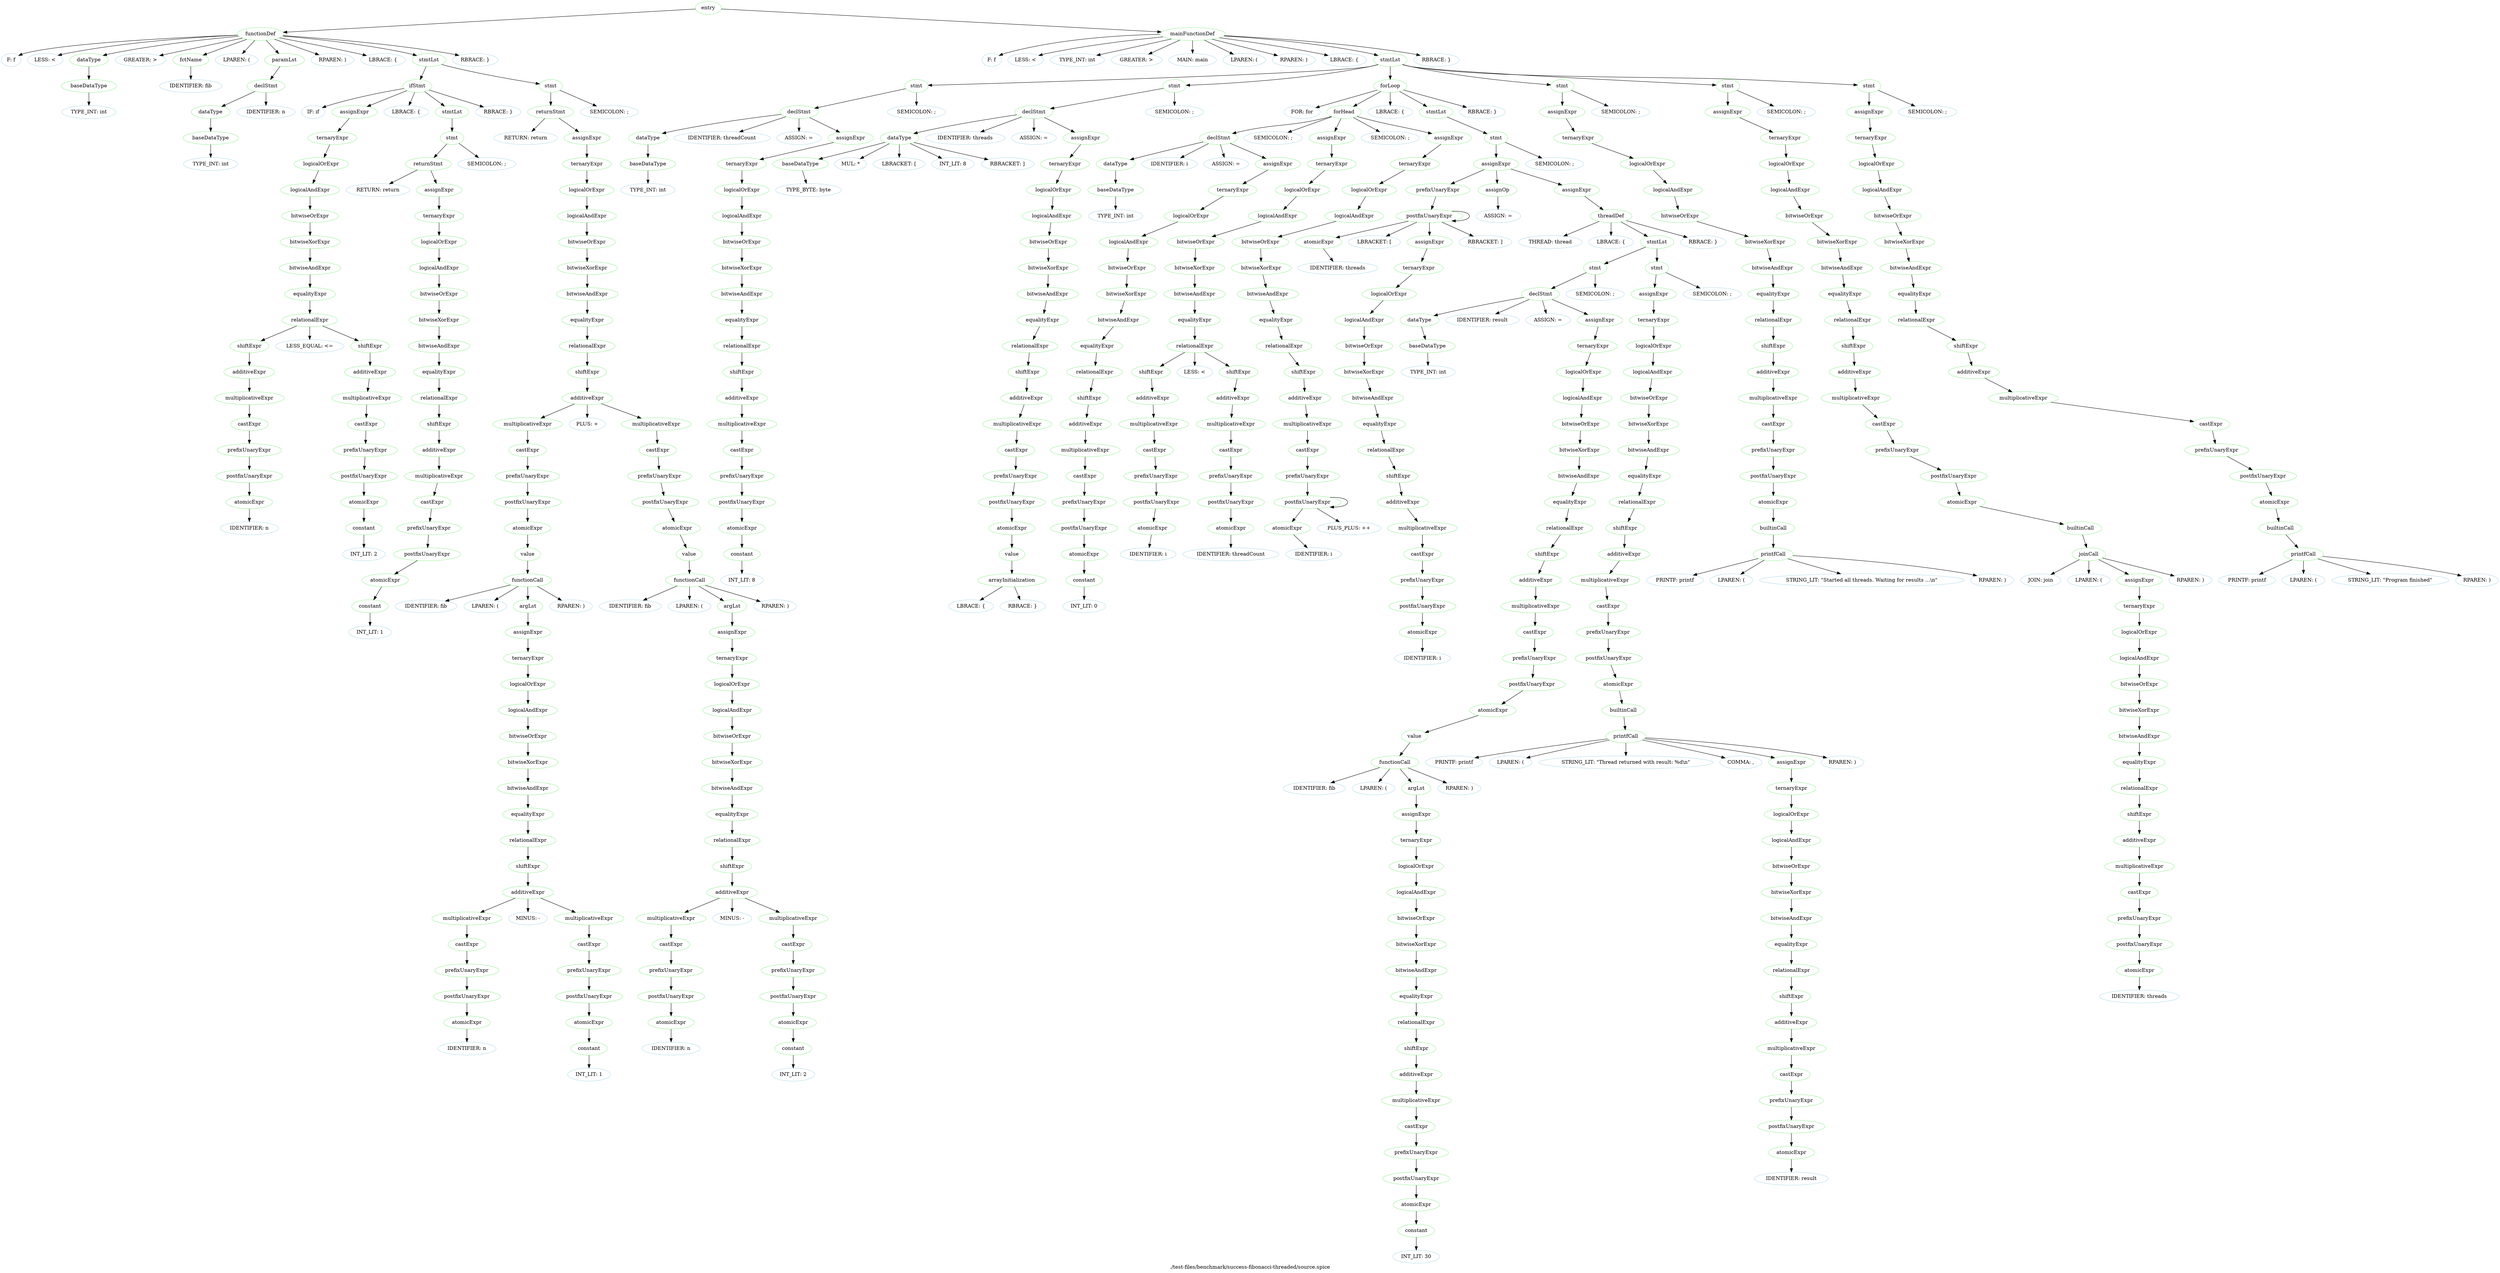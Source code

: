 digraph {
 rankdir="TB";
 label="./test-files/benchmark/success-fibonacci-threaded/source.spice";
 L1C0_entry [color="lightgreen",label="entry"];
 L1C0_functionDef [color="lightgreen",label="functionDef"];
 L1C0_entry -> L1C0_functionDef;
 L1C0 [color="lightblue",label="F: f"];
 L1C0_functionDef -> L1C0
 L1C1 [color="lightblue",label="LESS: <"];
 L1C0_functionDef -> L1C1
 L1C2_dataType [color="lightgreen",label="dataType"];
 L1C0_functionDef -> L1C2_dataType;
 L1C2_baseDataType [color="lightgreen",label="baseDataType"];
 L1C2_dataType -> L1C2_baseDataType;
 L1C2 [color="lightblue",label="TYPE_INT: int"];
 L1C2_baseDataType -> L1C2
 L1C5 [color="lightblue",label="GREATER: >"];
 L1C0_functionDef -> L1C5
 L1C7_fctName [color="lightgreen",label="fctName"];
 L1C0_functionDef -> L1C7_fctName;
 L1C7 [color="lightblue",label="IDENTIFIER: fib"];
 L1C7_fctName -> L1C7
 L1C10 [color="lightblue",label="LPAREN: ("];
 L1C0_functionDef -> L1C10
 L1C11_paramLst [color="lightgreen",label="paramLst"];
 L1C0_functionDef -> L1C11_paramLst;
 L1C11_declStmt [color="lightgreen",label="declStmt"];
 L1C11_paramLst -> L1C11_declStmt;
 L1C11_dataType [color="lightgreen",label="dataType"];
 L1C11_declStmt -> L1C11_dataType;
 L1C11_baseDataType [color="lightgreen",label="baseDataType"];
 L1C11_dataType -> L1C11_baseDataType;
 L1C11 [color="lightblue",label="TYPE_INT: int"];
 L1C11_baseDataType -> L1C11
 L1C15 [color="lightblue",label="IDENTIFIER: n"];
 L1C11_declStmt -> L1C15
 L1C16 [color="lightblue",label="RPAREN: )"];
 L1C0_functionDef -> L1C16
 L1C18 [color="lightblue",label="LBRACE: {"];
 L1C0_functionDef -> L1C18
 L2C4_stmtLst [color="lightgreen",label="stmtLst"];
 L1C0_functionDef -> L2C4_stmtLst;
 L2C4_ifStmt [color="lightgreen",label="ifStmt"];
 L2C4_stmtLst -> L2C4_ifStmt;
 L2C4 [color="lightblue",label="IF: if"];
 L2C4_ifStmt -> L2C4
 L2C7_assignExpr [color="lightgreen",label="assignExpr"];
 L2C4_ifStmt -> L2C7_assignExpr;
 L2C7_ternaryExpr [color="lightgreen",label="ternaryExpr"];
 L2C7_assignExpr -> L2C7_ternaryExpr;
 L2C7_logicalOrExpr [color="lightgreen",label="logicalOrExpr"];
 L2C7_ternaryExpr -> L2C7_logicalOrExpr;
 L2C7_logicalAndExpr [color="lightgreen",label="logicalAndExpr"];
 L2C7_logicalOrExpr -> L2C7_logicalAndExpr;
 L2C7_bitwiseOrExpr [color="lightgreen",label="bitwiseOrExpr"];
 L2C7_logicalAndExpr -> L2C7_bitwiseOrExpr;
 L2C7_bitwiseXorExpr [color="lightgreen",label="bitwiseXorExpr"];
 L2C7_bitwiseOrExpr -> L2C7_bitwiseXorExpr;
 L2C7_bitwiseAndExpr [color="lightgreen",label="bitwiseAndExpr"];
 L2C7_bitwiseXorExpr -> L2C7_bitwiseAndExpr;
 L2C7_equalityExpr [color="lightgreen",label="equalityExpr"];
 L2C7_bitwiseAndExpr -> L2C7_equalityExpr;
 L2C7_relationalExpr [color="lightgreen",label="relationalExpr"];
 L2C7_equalityExpr -> L2C7_relationalExpr;
 L2C7_shiftExpr [color="lightgreen",label="shiftExpr"];
 L2C7_relationalExpr -> L2C7_shiftExpr;
 L2C7_additiveExpr [color="lightgreen",label="additiveExpr"];
 L2C7_shiftExpr -> L2C7_additiveExpr;
 L2C7_multiplicativeExpr [color="lightgreen",label="multiplicativeExpr"];
 L2C7_additiveExpr -> L2C7_multiplicativeExpr;
 L2C7_castExpr [color="lightgreen",label="castExpr"];
 L2C7_multiplicativeExpr -> L2C7_castExpr;
 L2C7_prefixUnaryExpr [color="lightgreen",label="prefixUnaryExpr"];
 L2C7_castExpr -> L2C7_prefixUnaryExpr;
 L2C7_postfixUnaryExpr [color="lightgreen",label="postfixUnaryExpr"];
 L2C7_prefixUnaryExpr -> L2C7_postfixUnaryExpr;
 L2C7_atomicExpr [color="lightgreen",label="atomicExpr"];
 L2C7_postfixUnaryExpr -> L2C7_atomicExpr;
 L2C7 [color="lightblue",label="IDENTIFIER: n"];
 L2C7_atomicExpr -> L2C7
 L2C9 [color="lightblue",label="LESS_EQUAL: <="];
 L2C7_relationalExpr -> L2C9
 L2C12_shiftExpr [color="lightgreen",label="shiftExpr"];
 L2C7_relationalExpr -> L2C12_shiftExpr;
 L2C12_additiveExpr [color="lightgreen",label="additiveExpr"];
 L2C12_shiftExpr -> L2C12_additiveExpr;
 L2C12_multiplicativeExpr [color="lightgreen",label="multiplicativeExpr"];
 L2C12_additiveExpr -> L2C12_multiplicativeExpr;
 L2C12_castExpr [color="lightgreen",label="castExpr"];
 L2C12_multiplicativeExpr -> L2C12_castExpr;
 L2C12_prefixUnaryExpr [color="lightgreen",label="prefixUnaryExpr"];
 L2C12_castExpr -> L2C12_prefixUnaryExpr;
 L2C12_postfixUnaryExpr [color="lightgreen",label="postfixUnaryExpr"];
 L2C12_prefixUnaryExpr -> L2C12_postfixUnaryExpr;
 L2C12_atomicExpr [color="lightgreen",label="atomicExpr"];
 L2C12_postfixUnaryExpr -> L2C12_atomicExpr;
 L2C12_constant [color="lightgreen",label="constant"];
 L2C12_atomicExpr -> L2C12_constant;
 L2C12 [color="lightblue",label="INT_LIT: 2"];
 L2C12_constant -> L2C12
 L2C14 [color="lightblue",label="LBRACE: {"];
 L2C4_ifStmt -> L2C14
 L2C16_stmtLst [color="lightgreen",label="stmtLst"];
 L2C4_ifStmt -> L2C16_stmtLst;
 L2C16_stmt [color="lightgreen",label="stmt"];
 L2C16_stmtLst -> L2C16_stmt;
 L2C16_returnStmt [color="lightgreen",label="returnStmt"];
 L2C16_stmt -> L2C16_returnStmt;
 L2C16 [color="lightblue",label="RETURN: return"];
 L2C16_returnStmt -> L2C16
 L2C23_assignExpr [color="lightgreen",label="assignExpr"];
 L2C16_returnStmt -> L2C23_assignExpr;
 L2C23_ternaryExpr [color="lightgreen",label="ternaryExpr"];
 L2C23_assignExpr -> L2C23_ternaryExpr;
 L2C23_logicalOrExpr [color="lightgreen",label="logicalOrExpr"];
 L2C23_ternaryExpr -> L2C23_logicalOrExpr;
 L2C23_logicalAndExpr [color="lightgreen",label="logicalAndExpr"];
 L2C23_logicalOrExpr -> L2C23_logicalAndExpr;
 L2C23_bitwiseOrExpr [color="lightgreen",label="bitwiseOrExpr"];
 L2C23_logicalAndExpr -> L2C23_bitwiseOrExpr;
 L2C23_bitwiseXorExpr [color="lightgreen",label="bitwiseXorExpr"];
 L2C23_bitwiseOrExpr -> L2C23_bitwiseXorExpr;
 L2C23_bitwiseAndExpr [color="lightgreen",label="bitwiseAndExpr"];
 L2C23_bitwiseXorExpr -> L2C23_bitwiseAndExpr;
 L2C23_equalityExpr [color="lightgreen",label="equalityExpr"];
 L2C23_bitwiseAndExpr -> L2C23_equalityExpr;
 L2C23_relationalExpr [color="lightgreen",label="relationalExpr"];
 L2C23_equalityExpr -> L2C23_relationalExpr;
 L2C23_shiftExpr [color="lightgreen",label="shiftExpr"];
 L2C23_relationalExpr -> L2C23_shiftExpr;
 L2C23_additiveExpr [color="lightgreen",label="additiveExpr"];
 L2C23_shiftExpr -> L2C23_additiveExpr;
 L2C23_multiplicativeExpr [color="lightgreen",label="multiplicativeExpr"];
 L2C23_additiveExpr -> L2C23_multiplicativeExpr;
 L2C23_castExpr [color="lightgreen",label="castExpr"];
 L2C23_multiplicativeExpr -> L2C23_castExpr;
 L2C23_prefixUnaryExpr [color="lightgreen",label="prefixUnaryExpr"];
 L2C23_castExpr -> L2C23_prefixUnaryExpr;
 L2C23_postfixUnaryExpr [color="lightgreen",label="postfixUnaryExpr"];
 L2C23_prefixUnaryExpr -> L2C23_postfixUnaryExpr;
 L2C23_atomicExpr [color="lightgreen",label="atomicExpr"];
 L2C23_postfixUnaryExpr -> L2C23_atomicExpr;
 L2C23_constant [color="lightgreen",label="constant"];
 L2C23_atomicExpr -> L2C23_constant;
 L2C23 [color="lightblue",label="INT_LIT: 1"];
 L2C23_constant -> L2C23
 L2C24 [color="lightblue",label="SEMICOLON: ;"];
 L2C16_stmt -> L2C24
 L2C26 [color="lightblue",label="RBRACE: }"];
 L2C4_ifStmt -> L2C26
 L3C4_stmt [color="lightgreen",label="stmt"];
 L2C4_stmtLst -> L3C4_stmt;
 L3C4_returnStmt [color="lightgreen",label="returnStmt"];
 L3C4_stmt -> L3C4_returnStmt;
 L3C4 [color="lightblue",label="RETURN: return"];
 L3C4_returnStmt -> L3C4
 L3C11_assignExpr [color="lightgreen",label="assignExpr"];
 L3C4_returnStmt -> L3C11_assignExpr;
 L3C11_ternaryExpr [color="lightgreen",label="ternaryExpr"];
 L3C11_assignExpr -> L3C11_ternaryExpr;
 L3C11_logicalOrExpr [color="lightgreen",label="logicalOrExpr"];
 L3C11_ternaryExpr -> L3C11_logicalOrExpr;
 L3C11_logicalAndExpr [color="lightgreen",label="logicalAndExpr"];
 L3C11_logicalOrExpr -> L3C11_logicalAndExpr;
 L3C11_bitwiseOrExpr [color="lightgreen",label="bitwiseOrExpr"];
 L3C11_logicalAndExpr -> L3C11_bitwiseOrExpr;
 L3C11_bitwiseXorExpr [color="lightgreen",label="bitwiseXorExpr"];
 L3C11_bitwiseOrExpr -> L3C11_bitwiseXorExpr;
 L3C11_bitwiseAndExpr [color="lightgreen",label="bitwiseAndExpr"];
 L3C11_bitwiseXorExpr -> L3C11_bitwiseAndExpr;
 L3C11_equalityExpr [color="lightgreen",label="equalityExpr"];
 L3C11_bitwiseAndExpr -> L3C11_equalityExpr;
 L3C11_relationalExpr [color="lightgreen",label="relationalExpr"];
 L3C11_equalityExpr -> L3C11_relationalExpr;
 L3C11_shiftExpr [color="lightgreen",label="shiftExpr"];
 L3C11_relationalExpr -> L3C11_shiftExpr;
 L3C11_additiveExpr [color="lightgreen",label="additiveExpr"];
 L3C11_shiftExpr -> L3C11_additiveExpr;
 L3C11_multiplicativeExpr [color="lightgreen",label="multiplicativeExpr"];
 L3C11_additiveExpr -> L3C11_multiplicativeExpr;
 L3C11_castExpr [color="lightgreen",label="castExpr"];
 L3C11_multiplicativeExpr -> L3C11_castExpr;
 L3C11_prefixUnaryExpr [color="lightgreen",label="prefixUnaryExpr"];
 L3C11_castExpr -> L3C11_prefixUnaryExpr;
 L3C11_postfixUnaryExpr [color="lightgreen",label="postfixUnaryExpr"];
 L3C11_prefixUnaryExpr -> L3C11_postfixUnaryExpr;
 L3C11_atomicExpr [color="lightgreen",label="atomicExpr"];
 L3C11_postfixUnaryExpr -> L3C11_atomicExpr;
 L3C11_value [color="lightgreen",label="value"];
 L3C11_atomicExpr -> L3C11_value;
 L3C11_functionCall [color="lightgreen",label="functionCall"];
 L3C11_value -> L3C11_functionCall;
 L3C11 [color="lightblue",label="IDENTIFIER: fib"];
 L3C11_functionCall -> L3C11
 L3C14 [color="lightblue",label="LPAREN: ("];
 L3C11_functionCall -> L3C14
 L3C15_argLst [color="lightgreen",label="argLst"];
 L3C11_functionCall -> L3C15_argLst;
 L3C15_assignExpr [color="lightgreen",label="assignExpr"];
 L3C15_argLst -> L3C15_assignExpr;
 L3C15_ternaryExpr [color="lightgreen",label="ternaryExpr"];
 L3C15_assignExpr -> L3C15_ternaryExpr;
 L3C15_logicalOrExpr [color="lightgreen",label="logicalOrExpr"];
 L3C15_ternaryExpr -> L3C15_logicalOrExpr;
 L3C15_logicalAndExpr [color="lightgreen",label="logicalAndExpr"];
 L3C15_logicalOrExpr -> L3C15_logicalAndExpr;
 L3C15_bitwiseOrExpr [color="lightgreen",label="bitwiseOrExpr"];
 L3C15_logicalAndExpr -> L3C15_bitwiseOrExpr;
 L3C15_bitwiseXorExpr [color="lightgreen",label="bitwiseXorExpr"];
 L3C15_bitwiseOrExpr -> L3C15_bitwiseXorExpr;
 L3C15_bitwiseAndExpr [color="lightgreen",label="bitwiseAndExpr"];
 L3C15_bitwiseXorExpr -> L3C15_bitwiseAndExpr;
 L3C15_equalityExpr [color="lightgreen",label="equalityExpr"];
 L3C15_bitwiseAndExpr -> L3C15_equalityExpr;
 L3C15_relationalExpr [color="lightgreen",label="relationalExpr"];
 L3C15_equalityExpr -> L3C15_relationalExpr;
 L3C15_shiftExpr [color="lightgreen",label="shiftExpr"];
 L3C15_relationalExpr -> L3C15_shiftExpr;
 L3C15_additiveExpr [color="lightgreen",label="additiveExpr"];
 L3C15_shiftExpr -> L3C15_additiveExpr;
 L3C15_multiplicativeExpr [color="lightgreen",label="multiplicativeExpr"];
 L3C15_additiveExpr -> L3C15_multiplicativeExpr;
 L3C15_castExpr [color="lightgreen",label="castExpr"];
 L3C15_multiplicativeExpr -> L3C15_castExpr;
 L3C15_prefixUnaryExpr [color="lightgreen",label="prefixUnaryExpr"];
 L3C15_castExpr -> L3C15_prefixUnaryExpr;
 L3C15_postfixUnaryExpr [color="lightgreen",label="postfixUnaryExpr"];
 L3C15_prefixUnaryExpr -> L3C15_postfixUnaryExpr;
 L3C15_atomicExpr [color="lightgreen",label="atomicExpr"];
 L3C15_postfixUnaryExpr -> L3C15_atomicExpr;
 L3C15 [color="lightblue",label="IDENTIFIER: n"];
 L3C15_atomicExpr -> L3C15
 L3C17 [color="lightblue",label="MINUS: -"];
 L3C15_additiveExpr -> L3C17
 L3C19_multiplicativeExpr [color="lightgreen",label="multiplicativeExpr"];
 L3C15_additiveExpr -> L3C19_multiplicativeExpr;
 L3C19_castExpr [color="lightgreen",label="castExpr"];
 L3C19_multiplicativeExpr -> L3C19_castExpr;
 L3C19_prefixUnaryExpr [color="lightgreen",label="prefixUnaryExpr"];
 L3C19_castExpr -> L3C19_prefixUnaryExpr;
 L3C19_postfixUnaryExpr [color="lightgreen",label="postfixUnaryExpr"];
 L3C19_prefixUnaryExpr -> L3C19_postfixUnaryExpr;
 L3C19_atomicExpr [color="lightgreen",label="atomicExpr"];
 L3C19_postfixUnaryExpr -> L3C19_atomicExpr;
 L3C19_constant [color="lightgreen",label="constant"];
 L3C19_atomicExpr -> L3C19_constant;
 L3C19 [color="lightblue",label="INT_LIT: 1"];
 L3C19_constant -> L3C19
 L3C20 [color="lightblue",label="RPAREN: )"];
 L3C11_functionCall -> L3C20
 L3C22 [color="lightblue",label="PLUS: +"];
 L3C11_additiveExpr -> L3C22
 L3C24_multiplicativeExpr [color="lightgreen",label="multiplicativeExpr"];
 L3C11_additiveExpr -> L3C24_multiplicativeExpr;
 L3C24_castExpr [color="lightgreen",label="castExpr"];
 L3C24_multiplicativeExpr -> L3C24_castExpr;
 L3C24_prefixUnaryExpr [color="lightgreen",label="prefixUnaryExpr"];
 L3C24_castExpr -> L3C24_prefixUnaryExpr;
 L3C24_postfixUnaryExpr [color="lightgreen",label="postfixUnaryExpr"];
 L3C24_prefixUnaryExpr -> L3C24_postfixUnaryExpr;
 L3C24_atomicExpr [color="lightgreen",label="atomicExpr"];
 L3C24_postfixUnaryExpr -> L3C24_atomicExpr;
 L3C24_value [color="lightgreen",label="value"];
 L3C24_atomicExpr -> L3C24_value;
 L3C24_functionCall [color="lightgreen",label="functionCall"];
 L3C24_value -> L3C24_functionCall;
 L3C24 [color="lightblue",label="IDENTIFIER: fib"];
 L3C24_functionCall -> L3C24
 L3C27 [color="lightblue",label="LPAREN: ("];
 L3C24_functionCall -> L3C27
 L3C28_argLst [color="lightgreen",label="argLst"];
 L3C24_functionCall -> L3C28_argLst;
 L3C28_assignExpr [color="lightgreen",label="assignExpr"];
 L3C28_argLst -> L3C28_assignExpr;
 L3C28_ternaryExpr [color="lightgreen",label="ternaryExpr"];
 L3C28_assignExpr -> L3C28_ternaryExpr;
 L3C28_logicalOrExpr [color="lightgreen",label="logicalOrExpr"];
 L3C28_ternaryExpr -> L3C28_logicalOrExpr;
 L3C28_logicalAndExpr [color="lightgreen",label="logicalAndExpr"];
 L3C28_logicalOrExpr -> L3C28_logicalAndExpr;
 L3C28_bitwiseOrExpr [color="lightgreen",label="bitwiseOrExpr"];
 L3C28_logicalAndExpr -> L3C28_bitwiseOrExpr;
 L3C28_bitwiseXorExpr [color="lightgreen",label="bitwiseXorExpr"];
 L3C28_bitwiseOrExpr -> L3C28_bitwiseXorExpr;
 L3C28_bitwiseAndExpr [color="lightgreen",label="bitwiseAndExpr"];
 L3C28_bitwiseXorExpr -> L3C28_bitwiseAndExpr;
 L3C28_equalityExpr [color="lightgreen",label="equalityExpr"];
 L3C28_bitwiseAndExpr -> L3C28_equalityExpr;
 L3C28_relationalExpr [color="lightgreen",label="relationalExpr"];
 L3C28_equalityExpr -> L3C28_relationalExpr;
 L3C28_shiftExpr [color="lightgreen",label="shiftExpr"];
 L3C28_relationalExpr -> L3C28_shiftExpr;
 L3C28_additiveExpr [color="lightgreen",label="additiveExpr"];
 L3C28_shiftExpr -> L3C28_additiveExpr;
 L3C28_multiplicativeExpr [color="lightgreen",label="multiplicativeExpr"];
 L3C28_additiveExpr -> L3C28_multiplicativeExpr;
 L3C28_castExpr [color="lightgreen",label="castExpr"];
 L3C28_multiplicativeExpr -> L3C28_castExpr;
 L3C28_prefixUnaryExpr [color="lightgreen",label="prefixUnaryExpr"];
 L3C28_castExpr -> L3C28_prefixUnaryExpr;
 L3C28_postfixUnaryExpr [color="lightgreen",label="postfixUnaryExpr"];
 L3C28_prefixUnaryExpr -> L3C28_postfixUnaryExpr;
 L3C28_atomicExpr [color="lightgreen",label="atomicExpr"];
 L3C28_postfixUnaryExpr -> L3C28_atomicExpr;
 L3C28 [color="lightblue",label="IDENTIFIER: n"];
 L3C28_atomicExpr -> L3C28
 L3C30 [color="lightblue",label="MINUS: -"];
 L3C28_additiveExpr -> L3C30
 L3C32_multiplicativeExpr [color="lightgreen",label="multiplicativeExpr"];
 L3C28_additiveExpr -> L3C32_multiplicativeExpr;
 L3C32_castExpr [color="lightgreen",label="castExpr"];
 L3C32_multiplicativeExpr -> L3C32_castExpr;
 L3C32_prefixUnaryExpr [color="lightgreen",label="prefixUnaryExpr"];
 L3C32_castExpr -> L3C32_prefixUnaryExpr;
 L3C32_postfixUnaryExpr [color="lightgreen",label="postfixUnaryExpr"];
 L3C32_prefixUnaryExpr -> L3C32_postfixUnaryExpr;
 L3C32_atomicExpr [color="lightgreen",label="atomicExpr"];
 L3C32_postfixUnaryExpr -> L3C32_atomicExpr;
 L3C32_constant [color="lightgreen",label="constant"];
 L3C32_atomicExpr -> L3C32_constant;
 L3C32 [color="lightblue",label="INT_LIT: 2"];
 L3C32_constant -> L3C32
 L3C33 [color="lightblue",label="RPAREN: )"];
 L3C24_functionCall -> L3C33
 L3C34 [color="lightblue",label="SEMICOLON: ;"];
 L3C4_stmt -> L3C34
 L4C0 [color="lightblue",label="RBRACE: }"];
 L1C0_functionDef -> L4C0
 L6C0_mainFunctionDef [color="lightgreen",label="mainFunctionDef"];
 L1C0_entry -> L6C0_mainFunctionDef;
 L6C0 [color="lightblue",label="F: f"];
 L6C0_mainFunctionDef -> L6C0
 L6C1 [color="lightblue",label="LESS: <"];
 L6C0_mainFunctionDef -> L6C1
 L6C2 [color="lightblue",label="TYPE_INT: int"];
 L6C0_mainFunctionDef -> L6C2
 L6C5 [color="lightblue",label="GREATER: >"];
 L6C0_mainFunctionDef -> L6C5
 L6C7 [color="lightblue",label="MAIN: main"];
 L6C0_mainFunctionDef -> L6C7
 L6C11 [color="lightblue",label="LPAREN: ("];
 L6C0_mainFunctionDef -> L6C11
 L6C12 [color="lightblue",label="RPAREN: )"];
 L6C0_mainFunctionDef -> L6C12
 L6C14 [color="lightblue",label="LBRACE: {"];
 L6C0_mainFunctionDef -> L6C14
 L7C4_stmtLst [color="lightgreen",label="stmtLst"];
 L6C0_mainFunctionDef -> L7C4_stmtLst;
 L7C4_stmt [color="lightgreen",label="stmt"];
 L7C4_stmtLst -> L7C4_stmt;
 L7C4_declStmt [color="lightgreen",label="declStmt"];
 L7C4_stmt -> L7C4_declStmt;
 L7C4_dataType [color="lightgreen",label="dataType"];
 L7C4_declStmt -> L7C4_dataType;
 L7C4_baseDataType [color="lightgreen",label="baseDataType"];
 L7C4_dataType -> L7C4_baseDataType;
 L7C4 [color="lightblue",label="TYPE_INT: int"];
 L7C4_baseDataType -> L7C4
 L7C8 [color="lightblue",label="IDENTIFIER: threadCount"];
 L7C4_declStmt -> L7C8
 L7C20 [color="lightblue",label="ASSIGN: ="];
 L7C4_declStmt -> L7C20
 L7C22_assignExpr [color="lightgreen",label="assignExpr"];
 L7C4_declStmt -> L7C22_assignExpr;
 L7C22_ternaryExpr [color="lightgreen",label="ternaryExpr"];
 L7C22_assignExpr -> L7C22_ternaryExpr;
 L7C22_logicalOrExpr [color="lightgreen",label="logicalOrExpr"];
 L7C22_ternaryExpr -> L7C22_logicalOrExpr;
 L7C22_logicalAndExpr [color="lightgreen",label="logicalAndExpr"];
 L7C22_logicalOrExpr -> L7C22_logicalAndExpr;
 L7C22_bitwiseOrExpr [color="lightgreen",label="bitwiseOrExpr"];
 L7C22_logicalAndExpr -> L7C22_bitwiseOrExpr;
 L7C22_bitwiseXorExpr [color="lightgreen",label="bitwiseXorExpr"];
 L7C22_bitwiseOrExpr -> L7C22_bitwiseXorExpr;
 L7C22_bitwiseAndExpr [color="lightgreen",label="bitwiseAndExpr"];
 L7C22_bitwiseXorExpr -> L7C22_bitwiseAndExpr;
 L7C22_equalityExpr [color="lightgreen",label="equalityExpr"];
 L7C22_bitwiseAndExpr -> L7C22_equalityExpr;
 L7C22_relationalExpr [color="lightgreen",label="relationalExpr"];
 L7C22_equalityExpr -> L7C22_relationalExpr;
 L7C22_shiftExpr [color="lightgreen",label="shiftExpr"];
 L7C22_relationalExpr -> L7C22_shiftExpr;
 L7C22_additiveExpr [color="lightgreen",label="additiveExpr"];
 L7C22_shiftExpr -> L7C22_additiveExpr;
 L7C22_multiplicativeExpr [color="lightgreen",label="multiplicativeExpr"];
 L7C22_additiveExpr -> L7C22_multiplicativeExpr;
 L7C22_castExpr [color="lightgreen",label="castExpr"];
 L7C22_multiplicativeExpr -> L7C22_castExpr;
 L7C22_prefixUnaryExpr [color="lightgreen",label="prefixUnaryExpr"];
 L7C22_castExpr -> L7C22_prefixUnaryExpr;
 L7C22_postfixUnaryExpr [color="lightgreen",label="postfixUnaryExpr"];
 L7C22_prefixUnaryExpr -> L7C22_postfixUnaryExpr;
 L7C22_atomicExpr [color="lightgreen",label="atomicExpr"];
 L7C22_postfixUnaryExpr -> L7C22_atomicExpr;
 L7C22_constant [color="lightgreen",label="constant"];
 L7C22_atomicExpr -> L7C22_constant;
 L7C22 [color="lightblue",label="INT_LIT: 8"];
 L7C22_constant -> L7C22
 L7C23 [color="lightblue",label="SEMICOLON: ;"];
 L7C4_stmt -> L7C23
 L8C4_stmt [color="lightgreen",label="stmt"];
 L7C4_stmtLst -> L8C4_stmt;
 L8C4_declStmt [color="lightgreen",label="declStmt"];
 L8C4_stmt -> L8C4_declStmt;
 L8C4_dataType [color="lightgreen",label="dataType"];
 L8C4_declStmt -> L8C4_dataType;
 L8C4_baseDataType [color="lightgreen",label="baseDataType"];
 L8C4_dataType -> L8C4_baseDataType;
 L8C4 [color="lightblue",label="TYPE_BYTE: byte"];
 L8C4_baseDataType -> L8C4
 L8C8 [color="lightblue",label="MUL: *"];
 L8C4_dataType -> L8C8
 L8C9 [color="lightblue",label="LBRACKET: ["];
 L8C4_dataType -> L8C9
 L8C10 [color="lightblue",label="INT_LIT: 8"];
 L8C4_dataType -> L8C10
 L8C11 [color="lightblue",label="RBRACKET: ]"];
 L8C4_dataType -> L8C11
 L8C13 [color="lightblue",label="IDENTIFIER: threads"];
 L8C4_declStmt -> L8C13
 L8C21 [color="lightblue",label="ASSIGN: ="];
 L8C4_declStmt -> L8C21
 L8C23_assignExpr [color="lightgreen",label="assignExpr"];
 L8C4_declStmt -> L8C23_assignExpr;
 L8C23_ternaryExpr [color="lightgreen",label="ternaryExpr"];
 L8C23_assignExpr -> L8C23_ternaryExpr;
 L8C23_logicalOrExpr [color="lightgreen",label="logicalOrExpr"];
 L8C23_ternaryExpr -> L8C23_logicalOrExpr;
 L8C23_logicalAndExpr [color="lightgreen",label="logicalAndExpr"];
 L8C23_logicalOrExpr -> L8C23_logicalAndExpr;
 L8C23_bitwiseOrExpr [color="lightgreen",label="bitwiseOrExpr"];
 L8C23_logicalAndExpr -> L8C23_bitwiseOrExpr;
 L8C23_bitwiseXorExpr [color="lightgreen",label="bitwiseXorExpr"];
 L8C23_bitwiseOrExpr -> L8C23_bitwiseXorExpr;
 L8C23_bitwiseAndExpr [color="lightgreen",label="bitwiseAndExpr"];
 L8C23_bitwiseXorExpr -> L8C23_bitwiseAndExpr;
 L8C23_equalityExpr [color="lightgreen",label="equalityExpr"];
 L8C23_bitwiseAndExpr -> L8C23_equalityExpr;
 L8C23_relationalExpr [color="lightgreen",label="relationalExpr"];
 L8C23_equalityExpr -> L8C23_relationalExpr;
 L8C23_shiftExpr [color="lightgreen",label="shiftExpr"];
 L8C23_relationalExpr -> L8C23_shiftExpr;
 L8C23_additiveExpr [color="lightgreen",label="additiveExpr"];
 L8C23_shiftExpr -> L8C23_additiveExpr;
 L8C23_multiplicativeExpr [color="lightgreen",label="multiplicativeExpr"];
 L8C23_additiveExpr -> L8C23_multiplicativeExpr;
 L8C23_castExpr [color="lightgreen",label="castExpr"];
 L8C23_multiplicativeExpr -> L8C23_castExpr;
 L8C23_prefixUnaryExpr [color="lightgreen",label="prefixUnaryExpr"];
 L8C23_castExpr -> L8C23_prefixUnaryExpr;
 L8C23_postfixUnaryExpr [color="lightgreen",label="postfixUnaryExpr"];
 L8C23_prefixUnaryExpr -> L8C23_postfixUnaryExpr;
 L8C23_atomicExpr [color="lightgreen",label="atomicExpr"];
 L8C23_postfixUnaryExpr -> L8C23_atomicExpr;
 L8C23_value [color="lightgreen",label="value"];
 L8C23_atomicExpr -> L8C23_value;
 L8C23_arrayInitialization [color="lightgreen",label="arrayInitialization"];
 L8C23_value -> L8C23_arrayInitialization;
 L8C23 [color="lightblue",label="LBRACE: {"];
 L8C23_arrayInitialization -> L8C23
 L8C24 [color="lightblue",label="RBRACE: }"];
 L8C23_arrayInitialization -> L8C24
 L8C25 [color="lightblue",label="SEMICOLON: ;"];
 L8C4_stmt -> L8C25
 L9C4_forLoop [color="lightgreen",label="forLoop"];
 L7C4_stmtLst -> L9C4_forLoop;
 L9C4 [color="lightblue",label="FOR: for"];
 L9C4_forLoop -> L9C4
 L9C8_forHead [color="lightgreen",label="forHead"];
 L9C4_forLoop -> L9C8_forHead;
 L9C8_declStmt [color="lightgreen",label="declStmt"];
 L9C8_forHead -> L9C8_declStmt;
 L9C8_dataType [color="lightgreen",label="dataType"];
 L9C8_declStmt -> L9C8_dataType;
 L9C8_baseDataType [color="lightgreen",label="baseDataType"];
 L9C8_dataType -> L9C8_baseDataType;
 L9C8 [color="lightblue",label="TYPE_INT: int"];
 L9C8_baseDataType -> L9C8
 L9C12 [color="lightblue",label="IDENTIFIER: i"];
 L9C8_declStmt -> L9C12
 L9C14 [color="lightblue",label="ASSIGN: ="];
 L9C8_declStmt -> L9C14
 L9C16_assignExpr [color="lightgreen",label="assignExpr"];
 L9C8_declStmt -> L9C16_assignExpr;
 L9C16_ternaryExpr [color="lightgreen",label="ternaryExpr"];
 L9C16_assignExpr -> L9C16_ternaryExpr;
 L9C16_logicalOrExpr [color="lightgreen",label="logicalOrExpr"];
 L9C16_ternaryExpr -> L9C16_logicalOrExpr;
 L9C16_logicalAndExpr [color="lightgreen",label="logicalAndExpr"];
 L9C16_logicalOrExpr -> L9C16_logicalAndExpr;
 L9C16_bitwiseOrExpr [color="lightgreen",label="bitwiseOrExpr"];
 L9C16_logicalAndExpr -> L9C16_bitwiseOrExpr;
 L9C16_bitwiseXorExpr [color="lightgreen",label="bitwiseXorExpr"];
 L9C16_bitwiseOrExpr -> L9C16_bitwiseXorExpr;
 L9C16_bitwiseAndExpr [color="lightgreen",label="bitwiseAndExpr"];
 L9C16_bitwiseXorExpr -> L9C16_bitwiseAndExpr;
 L9C16_equalityExpr [color="lightgreen",label="equalityExpr"];
 L9C16_bitwiseAndExpr -> L9C16_equalityExpr;
 L9C16_relationalExpr [color="lightgreen",label="relationalExpr"];
 L9C16_equalityExpr -> L9C16_relationalExpr;
 L9C16_shiftExpr [color="lightgreen",label="shiftExpr"];
 L9C16_relationalExpr -> L9C16_shiftExpr;
 L9C16_additiveExpr [color="lightgreen",label="additiveExpr"];
 L9C16_shiftExpr -> L9C16_additiveExpr;
 L9C16_multiplicativeExpr [color="lightgreen",label="multiplicativeExpr"];
 L9C16_additiveExpr -> L9C16_multiplicativeExpr;
 L9C16_castExpr [color="lightgreen",label="castExpr"];
 L9C16_multiplicativeExpr -> L9C16_castExpr;
 L9C16_prefixUnaryExpr [color="lightgreen",label="prefixUnaryExpr"];
 L9C16_castExpr -> L9C16_prefixUnaryExpr;
 L9C16_postfixUnaryExpr [color="lightgreen",label="postfixUnaryExpr"];
 L9C16_prefixUnaryExpr -> L9C16_postfixUnaryExpr;
 L9C16_atomicExpr [color="lightgreen",label="atomicExpr"];
 L9C16_postfixUnaryExpr -> L9C16_atomicExpr;
 L9C16_constant [color="lightgreen",label="constant"];
 L9C16_atomicExpr -> L9C16_constant;
 L9C16 [color="lightblue",label="INT_LIT: 0"];
 L9C16_constant -> L9C16
 L9C17 [color="lightblue",label="SEMICOLON: ;"];
 L9C8_forHead -> L9C17
 L9C19_assignExpr [color="lightgreen",label="assignExpr"];
 L9C8_forHead -> L9C19_assignExpr;
 L9C19_ternaryExpr [color="lightgreen",label="ternaryExpr"];
 L9C19_assignExpr -> L9C19_ternaryExpr;
 L9C19_logicalOrExpr [color="lightgreen",label="logicalOrExpr"];
 L9C19_ternaryExpr -> L9C19_logicalOrExpr;
 L9C19_logicalAndExpr [color="lightgreen",label="logicalAndExpr"];
 L9C19_logicalOrExpr -> L9C19_logicalAndExpr;
 L9C19_bitwiseOrExpr [color="lightgreen",label="bitwiseOrExpr"];
 L9C19_logicalAndExpr -> L9C19_bitwiseOrExpr;
 L9C19_bitwiseXorExpr [color="lightgreen",label="bitwiseXorExpr"];
 L9C19_bitwiseOrExpr -> L9C19_bitwiseXorExpr;
 L9C19_bitwiseAndExpr [color="lightgreen",label="bitwiseAndExpr"];
 L9C19_bitwiseXorExpr -> L9C19_bitwiseAndExpr;
 L9C19_equalityExpr [color="lightgreen",label="equalityExpr"];
 L9C19_bitwiseAndExpr -> L9C19_equalityExpr;
 L9C19_relationalExpr [color="lightgreen",label="relationalExpr"];
 L9C19_equalityExpr -> L9C19_relationalExpr;
 L9C19_shiftExpr [color="lightgreen",label="shiftExpr"];
 L9C19_relationalExpr -> L9C19_shiftExpr;
 L9C19_additiveExpr [color="lightgreen",label="additiveExpr"];
 L9C19_shiftExpr -> L9C19_additiveExpr;
 L9C19_multiplicativeExpr [color="lightgreen",label="multiplicativeExpr"];
 L9C19_additiveExpr -> L9C19_multiplicativeExpr;
 L9C19_castExpr [color="lightgreen",label="castExpr"];
 L9C19_multiplicativeExpr -> L9C19_castExpr;
 L9C19_prefixUnaryExpr [color="lightgreen",label="prefixUnaryExpr"];
 L9C19_castExpr -> L9C19_prefixUnaryExpr;
 L9C19_postfixUnaryExpr [color="lightgreen",label="postfixUnaryExpr"];
 L9C19_prefixUnaryExpr -> L9C19_postfixUnaryExpr;
 L9C19_atomicExpr [color="lightgreen",label="atomicExpr"];
 L9C19_postfixUnaryExpr -> L9C19_atomicExpr;
 L9C19 [color="lightblue",label="IDENTIFIER: i"];
 L9C19_atomicExpr -> L9C19
 L9C21 [color="lightblue",label="LESS: <"];
 L9C19_relationalExpr -> L9C21
 L9C23_shiftExpr [color="lightgreen",label="shiftExpr"];
 L9C19_relationalExpr -> L9C23_shiftExpr;
 L9C23_additiveExpr [color="lightgreen",label="additiveExpr"];
 L9C23_shiftExpr -> L9C23_additiveExpr;
 L9C23_multiplicativeExpr [color="lightgreen",label="multiplicativeExpr"];
 L9C23_additiveExpr -> L9C23_multiplicativeExpr;
 L9C23_castExpr [color="lightgreen",label="castExpr"];
 L9C23_multiplicativeExpr -> L9C23_castExpr;
 L9C23_prefixUnaryExpr [color="lightgreen",label="prefixUnaryExpr"];
 L9C23_castExpr -> L9C23_prefixUnaryExpr;
 L9C23_postfixUnaryExpr [color="lightgreen",label="postfixUnaryExpr"];
 L9C23_prefixUnaryExpr -> L9C23_postfixUnaryExpr;
 L9C23_atomicExpr [color="lightgreen",label="atomicExpr"];
 L9C23_postfixUnaryExpr -> L9C23_atomicExpr;
 L9C23 [color="lightblue",label="IDENTIFIER: threadCount"];
 L9C23_atomicExpr -> L9C23
 L9C34 [color="lightblue",label="SEMICOLON: ;"];
 L9C8_forHead -> L9C34
 L9C36_assignExpr [color="lightgreen",label="assignExpr"];
 L9C8_forHead -> L9C36_assignExpr;
 L9C36_ternaryExpr [color="lightgreen",label="ternaryExpr"];
 L9C36_assignExpr -> L9C36_ternaryExpr;
 L9C36_logicalOrExpr [color="lightgreen",label="logicalOrExpr"];
 L9C36_ternaryExpr -> L9C36_logicalOrExpr;
 L9C36_logicalAndExpr [color="lightgreen",label="logicalAndExpr"];
 L9C36_logicalOrExpr -> L9C36_logicalAndExpr;
 L9C36_bitwiseOrExpr [color="lightgreen",label="bitwiseOrExpr"];
 L9C36_logicalAndExpr -> L9C36_bitwiseOrExpr;
 L9C36_bitwiseXorExpr [color="lightgreen",label="bitwiseXorExpr"];
 L9C36_bitwiseOrExpr -> L9C36_bitwiseXorExpr;
 L9C36_bitwiseAndExpr [color="lightgreen",label="bitwiseAndExpr"];
 L9C36_bitwiseXorExpr -> L9C36_bitwiseAndExpr;
 L9C36_equalityExpr [color="lightgreen",label="equalityExpr"];
 L9C36_bitwiseAndExpr -> L9C36_equalityExpr;
 L9C36_relationalExpr [color="lightgreen",label="relationalExpr"];
 L9C36_equalityExpr -> L9C36_relationalExpr;
 L9C36_shiftExpr [color="lightgreen",label="shiftExpr"];
 L9C36_relationalExpr -> L9C36_shiftExpr;
 L9C36_additiveExpr [color="lightgreen",label="additiveExpr"];
 L9C36_shiftExpr -> L9C36_additiveExpr;
 L9C36_multiplicativeExpr [color="lightgreen",label="multiplicativeExpr"];
 L9C36_additiveExpr -> L9C36_multiplicativeExpr;
 L9C36_castExpr [color="lightgreen",label="castExpr"];
 L9C36_multiplicativeExpr -> L9C36_castExpr;
 L9C36_prefixUnaryExpr [color="lightgreen",label="prefixUnaryExpr"];
 L9C36_castExpr -> L9C36_prefixUnaryExpr;
 L9C36_postfixUnaryExpr [color="lightgreen",label="postfixUnaryExpr"];
 L9C36_prefixUnaryExpr -> L9C36_postfixUnaryExpr;
 L9C36_postfixUnaryExpr [color="lightgreen",label="postfixUnaryExpr"];
 L9C36_postfixUnaryExpr -> L9C36_postfixUnaryExpr;
 L9C36_atomicExpr [color="lightgreen",label="atomicExpr"];
 L9C36_postfixUnaryExpr -> L9C36_atomicExpr;
 L9C36 [color="lightblue",label="IDENTIFIER: i"];
 L9C36_atomicExpr -> L9C36
 L9C37 [color="lightblue",label="PLUS_PLUS: ++"];
 L9C36_postfixUnaryExpr -> L9C37
 L9C40 [color="lightblue",label="LBRACE: {"];
 L9C4_forLoop -> L9C40
 L10C8_stmtLst [color="lightgreen",label="stmtLst"];
 L9C4_forLoop -> L10C8_stmtLst;
 L10C8_stmt [color="lightgreen",label="stmt"];
 L10C8_stmtLst -> L10C8_stmt;
 L10C8_assignExpr [color="lightgreen",label="assignExpr"];
 L10C8_stmt -> L10C8_assignExpr;
 L10C8_prefixUnaryExpr [color="lightgreen",label="prefixUnaryExpr"];
 L10C8_assignExpr -> L10C8_prefixUnaryExpr;
 L10C8_postfixUnaryExpr [color="lightgreen",label="postfixUnaryExpr"];
 L10C8_prefixUnaryExpr -> L10C8_postfixUnaryExpr;
 L10C8_postfixUnaryExpr [color="lightgreen",label="postfixUnaryExpr"];
 L10C8_postfixUnaryExpr -> L10C8_postfixUnaryExpr;
 L10C8_atomicExpr [color="lightgreen",label="atomicExpr"];
 L10C8_postfixUnaryExpr -> L10C8_atomicExpr;
 L10C8 [color="lightblue",label="IDENTIFIER: threads"];
 L10C8_atomicExpr -> L10C8
 L10C15 [color="lightblue",label="LBRACKET: ["];
 L10C8_postfixUnaryExpr -> L10C15
 L10C16_assignExpr [color="lightgreen",label="assignExpr"];
 L10C8_postfixUnaryExpr -> L10C16_assignExpr;
 L10C16_ternaryExpr [color="lightgreen",label="ternaryExpr"];
 L10C16_assignExpr -> L10C16_ternaryExpr;
 L10C16_logicalOrExpr [color="lightgreen",label="logicalOrExpr"];
 L10C16_ternaryExpr -> L10C16_logicalOrExpr;
 L10C16_logicalAndExpr [color="lightgreen",label="logicalAndExpr"];
 L10C16_logicalOrExpr -> L10C16_logicalAndExpr;
 L10C16_bitwiseOrExpr [color="lightgreen",label="bitwiseOrExpr"];
 L10C16_logicalAndExpr -> L10C16_bitwiseOrExpr;
 L10C16_bitwiseXorExpr [color="lightgreen",label="bitwiseXorExpr"];
 L10C16_bitwiseOrExpr -> L10C16_bitwiseXorExpr;
 L10C16_bitwiseAndExpr [color="lightgreen",label="bitwiseAndExpr"];
 L10C16_bitwiseXorExpr -> L10C16_bitwiseAndExpr;
 L10C16_equalityExpr [color="lightgreen",label="equalityExpr"];
 L10C16_bitwiseAndExpr -> L10C16_equalityExpr;
 L10C16_relationalExpr [color="lightgreen",label="relationalExpr"];
 L10C16_equalityExpr -> L10C16_relationalExpr;
 L10C16_shiftExpr [color="lightgreen",label="shiftExpr"];
 L10C16_relationalExpr -> L10C16_shiftExpr;
 L10C16_additiveExpr [color="lightgreen",label="additiveExpr"];
 L10C16_shiftExpr -> L10C16_additiveExpr;
 L10C16_multiplicativeExpr [color="lightgreen",label="multiplicativeExpr"];
 L10C16_additiveExpr -> L10C16_multiplicativeExpr;
 L10C16_castExpr [color="lightgreen",label="castExpr"];
 L10C16_multiplicativeExpr -> L10C16_castExpr;
 L10C16_prefixUnaryExpr [color="lightgreen",label="prefixUnaryExpr"];
 L10C16_castExpr -> L10C16_prefixUnaryExpr;
 L10C16_postfixUnaryExpr [color="lightgreen",label="postfixUnaryExpr"];
 L10C16_prefixUnaryExpr -> L10C16_postfixUnaryExpr;
 L10C16_atomicExpr [color="lightgreen",label="atomicExpr"];
 L10C16_postfixUnaryExpr -> L10C16_atomicExpr;
 L10C16 [color="lightblue",label="IDENTIFIER: i"];
 L10C16_atomicExpr -> L10C16
 L10C17 [color="lightblue",label="RBRACKET: ]"];
 L10C8_postfixUnaryExpr -> L10C17
 L10C19_assignOp [color="lightgreen",label="assignOp"];
 L10C8_assignExpr -> L10C19_assignOp;
 L10C19 [color="lightblue",label="ASSIGN: ="];
 L10C19_assignOp -> L10C19
 L10C21_assignExpr [color="lightgreen",label="assignExpr"];
 L10C8_assignExpr -> L10C21_assignExpr;
 L10C21_threadDef [color="lightgreen",label="threadDef"];
 L10C21_assignExpr -> L10C21_threadDef;
 L10C21 [color="lightblue",label="THREAD: thread"];
 L10C21_threadDef -> L10C21
 L10C28 [color="lightblue",label="LBRACE: {"];
 L10C21_threadDef -> L10C28
 L11C12_stmtLst [color="lightgreen",label="stmtLst"];
 L10C21_threadDef -> L11C12_stmtLst;
 L11C12_stmt [color="lightgreen",label="stmt"];
 L11C12_stmtLst -> L11C12_stmt;
 L11C12_declStmt [color="lightgreen",label="declStmt"];
 L11C12_stmt -> L11C12_declStmt;
 L11C12_dataType [color="lightgreen",label="dataType"];
 L11C12_declStmt -> L11C12_dataType;
 L11C12_baseDataType [color="lightgreen",label="baseDataType"];
 L11C12_dataType -> L11C12_baseDataType;
 L11C12 [color="lightblue",label="TYPE_INT: int"];
 L11C12_baseDataType -> L11C12
 L11C16 [color="lightblue",label="IDENTIFIER: result"];
 L11C12_declStmt -> L11C16
 L11C23 [color="lightblue",label="ASSIGN: ="];
 L11C12_declStmt -> L11C23
 L11C25_assignExpr [color="lightgreen",label="assignExpr"];
 L11C12_declStmt -> L11C25_assignExpr;
 L11C25_ternaryExpr [color="lightgreen",label="ternaryExpr"];
 L11C25_assignExpr -> L11C25_ternaryExpr;
 L11C25_logicalOrExpr [color="lightgreen",label="logicalOrExpr"];
 L11C25_ternaryExpr -> L11C25_logicalOrExpr;
 L11C25_logicalAndExpr [color="lightgreen",label="logicalAndExpr"];
 L11C25_logicalOrExpr -> L11C25_logicalAndExpr;
 L11C25_bitwiseOrExpr [color="lightgreen",label="bitwiseOrExpr"];
 L11C25_logicalAndExpr -> L11C25_bitwiseOrExpr;
 L11C25_bitwiseXorExpr [color="lightgreen",label="bitwiseXorExpr"];
 L11C25_bitwiseOrExpr -> L11C25_bitwiseXorExpr;
 L11C25_bitwiseAndExpr [color="lightgreen",label="bitwiseAndExpr"];
 L11C25_bitwiseXorExpr -> L11C25_bitwiseAndExpr;
 L11C25_equalityExpr [color="lightgreen",label="equalityExpr"];
 L11C25_bitwiseAndExpr -> L11C25_equalityExpr;
 L11C25_relationalExpr [color="lightgreen",label="relationalExpr"];
 L11C25_equalityExpr -> L11C25_relationalExpr;
 L11C25_shiftExpr [color="lightgreen",label="shiftExpr"];
 L11C25_relationalExpr -> L11C25_shiftExpr;
 L11C25_additiveExpr [color="lightgreen",label="additiveExpr"];
 L11C25_shiftExpr -> L11C25_additiveExpr;
 L11C25_multiplicativeExpr [color="lightgreen",label="multiplicativeExpr"];
 L11C25_additiveExpr -> L11C25_multiplicativeExpr;
 L11C25_castExpr [color="lightgreen",label="castExpr"];
 L11C25_multiplicativeExpr -> L11C25_castExpr;
 L11C25_prefixUnaryExpr [color="lightgreen",label="prefixUnaryExpr"];
 L11C25_castExpr -> L11C25_prefixUnaryExpr;
 L11C25_postfixUnaryExpr [color="lightgreen",label="postfixUnaryExpr"];
 L11C25_prefixUnaryExpr -> L11C25_postfixUnaryExpr;
 L11C25_atomicExpr [color="lightgreen",label="atomicExpr"];
 L11C25_postfixUnaryExpr -> L11C25_atomicExpr;
 L11C25_value [color="lightgreen",label="value"];
 L11C25_atomicExpr -> L11C25_value;
 L11C25_functionCall [color="lightgreen",label="functionCall"];
 L11C25_value -> L11C25_functionCall;
 L11C25 [color="lightblue",label="IDENTIFIER: fib"];
 L11C25_functionCall -> L11C25
 L11C28 [color="lightblue",label="LPAREN: ("];
 L11C25_functionCall -> L11C28
 L11C29_argLst [color="lightgreen",label="argLst"];
 L11C25_functionCall -> L11C29_argLst;
 L11C29_assignExpr [color="lightgreen",label="assignExpr"];
 L11C29_argLst -> L11C29_assignExpr;
 L11C29_ternaryExpr [color="lightgreen",label="ternaryExpr"];
 L11C29_assignExpr -> L11C29_ternaryExpr;
 L11C29_logicalOrExpr [color="lightgreen",label="logicalOrExpr"];
 L11C29_ternaryExpr -> L11C29_logicalOrExpr;
 L11C29_logicalAndExpr [color="lightgreen",label="logicalAndExpr"];
 L11C29_logicalOrExpr -> L11C29_logicalAndExpr;
 L11C29_bitwiseOrExpr [color="lightgreen",label="bitwiseOrExpr"];
 L11C29_logicalAndExpr -> L11C29_bitwiseOrExpr;
 L11C29_bitwiseXorExpr [color="lightgreen",label="bitwiseXorExpr"];
 L11C29_bitwiseOrExpr -> L11C29_bitwiseXorExpr;
 L11C29_bitwiseAndExpr [color="lightgreen",label="bitwiseAndExpr"];
 L11C29_bitwiseXorExpr -> L11C29_bitwiseAndExpr;
 L11C29_equalityExpr [color="lightgreen",label="equalityExpr"];
 L11C29_bitwiseAndExpr -> L11C29_equalityExpr;
 L11C29_relationalExpr [color="lightgreen",label="relationalExpr"];
 L11C29_equalityExpr -> L11C29_relationalExpr;
 L11C29_shiftExpr [color="lightgreen",label="shiftExpr"];
 L11C29_relationalExpr -> L11C29_shiftExpr;
 L11C29_additiveExpr [color="lightgreen",label="additiveExpr"];
 L11C29_shiftExpr -> L11C29_additiveExpr;
 L11C29_multiplicativeExpr [color="lightgreen",label="multiplicativeExpr"];
 L11C29_additiveExpr -> L11C29_multiplicativeExpr;
 L11C29_castExpr [color="lightgreen",label="castExpr"];
 L11C29_multiplicativeExpr -> L11C29_castExpr;
 L11C29_prefixUnaryExpr [color="lightgreen",label="prefixUnaryExpr"];
 L11C29_castExpr -> L11C29_prefixUnaryExpr;
 L11C29_postfixUnaryExpr [color="lightgreen",label="postfixUnaryExpr"];
 L11C29_prefixUnaryExpr -> L11C29_postfixUnaryExpr;
 L11C29_atomicExpr [color="lightgreen",label="atomicExpr"];
 L11C29_postfixUnaryExpr -> L11C29_atomicExpr;
 L11C29_constant [color="lightgreen",label="constant"];
 L11C29_atomicExpr -> L11C29_constant;
 L11C29 [color="lightblue",label="INT_LIT: 30"];
 L11C29_constant -> L11C29
 L11C31 [color="lightblue",label="RPAREN: )"];
 L11C25_functionCall -> L11C31
 L11C32 [color="lightblue",label="SEMICOLON: ;"];
 L11C12_stmt -> L11C32
 L12C12_stmt [color="lightgreen",label="stmt"];
 L11C12_stmtLst -> L12C12_stmt;
 L12C12_assignExpr [color="lightgreen",label="assignExpr"];
 L12C12_stmt -> L12C12_assignExpr;
 L12C12_ternaryExpr [color="lightgreen",label="ternaryExpr"];
 L12C12_assignExpr -> L12C12_ternaryExpr;
 L12C12_logicalOrExpr [color="lightgreen",label="logicalOrExpr"];
 L12C12_ternaryExpr -> L12C12_logicalOrExpr;
 L12C12_logicalAndExpr [color="lightgreen",label="logicalAndExpr"];
 L12C12_logicalOrExpr -> L12C12_logicalAndExpr;
 L12C12_bitwiseOrExpr [color="lightgreen",label="bitwiseOrExpr"];
 L12C12_logicalAndExpr -> L12C12_bitwiseOrExpr;
 L12C12_bitwiseXorExpr [color="lightgreen",label="bitwiseXorExpr"];
 L12C12_bitwiseOrExpr -> L12C12_bitwiseXorExpr;
 L12C12_bitwiseAndExpr [color="lightgreen",label="bitwiseAndExpr"];
 L12C12_bitwiseXorExpr -> L12C12_bitwiseAndExpr;
 L12C12_equalityExpr [color="lightgreen",label="equalityExpr"];
 L12C12_bitwiseAndExpr -> L12C12_equalityExpr;
 L12C12_relationalExpr [color="lightgreen",label="relationalExpr"];
 L12C12_equalityExpr -> L12C12_relationalExpr;
 L12C12_shiftExpr [color="lightgreen",label="shiftExpr"];
 L12C12_relationalExpr -> L12C12_shiftExpr;
 L12C12_additiveExpr [color="lightgreen",label="additiveExpr"];
 L12C12_shiftExpr -> L12C12_additiveExpr;
 L12C12_multiplicativeExpr [color="lightgreen",label="multiplicativeExpr"];
 L12C12_additiveExpr -> L12C12_multiplicativeExpr;
 L12C12_castExpr [color="lightgreen",label="castExpr"];
 L12C12_multiplicativeExpr -> L12C12_castExpr;
 L12C12_prefixUnaryExpr [color="lightgreen",label="prefixUnaryExpr"];
 L12C12_castExpr -> L12C12_prefixUnaryExpr;
 L12C12_postfixUnaryExpr [color="lightgreen",label="postfixUnaryExpr"];
 L12C12_prefixUnaryExpr -> L12C12_postfixUnaryExpr;
 L12C12_atomicExpr [color="lightgreen",label="atomicExpr"];
 L12C12_postfixUnaryExpr -> L12C12_atomicExpr;
 L12C12_builtinCall [color="lightgreen",label="builtinCall"];
 L12C12_atomicExpr -> L12C12_builtinCall;
 L12C12_printfCall [color="lightgreen",label="printfCall"];
 L12C12_builtinCall -> L12C12_printfCall;
 L12C12 [color="lightblue",label="PRINTF: printf"];
 L12C12_printfCall -> L12C12
 L12C18 [color="lightblue",label="LPAREN: ("];
 L12C12_printfCall -> L12C18
 L12C19 [color="lightblue",label="STRING_LIT: \"Thread returned with result: %d\\n\""];
 L12C12_printfCall -> L12C19
 L12C54 [color="lightblue",label="COMMA: ,"];
 L12C12_printfCall -> L12C54
 L12C56_assignExpr [color="lightgreen",label="assignExpr"];
 L12C12_printfCall -> L12C56_assignExpr;
 L12C56_ternaryExpr [color="lightgreen",label="ternaryExpr"];
 L12C56_assignExpr -> L12C56_ternaryExpr;
 L12C56_logicalOrExpr [color="lightgreen",label="logicalOrExpr"];
 L12C56_ternaryExpr -> L12C56_logicalOrExpr;
 L12C56_logicalAndExpr [color="lightgreen",label="logicalAndExpr"];
 L12C56_logicalOrExpr -> L12C56_logicalAndExpr;
 L12C56_bitwiseOrExpr [color="lightgreen",label="bitwiseOrExpr"];
 L12C56_logicalAndExpr -> L12C56_bitwiseOrExpr;
 L12C56_bitwiseXorExpr [color="lightgreen",label="bitwiseXorExpr"];
 L12C56_bitwiseOrExpr -> L12C56_bitwiseXorExpr;
 L12C56_bitwiseAndExpr [color="lightgreen",label="bitwiseAndExpr"];
 L12C56_bitwiseXorExpr -> L12C56_bitwiseAndExpr;
 L12C56_equalityExpr [color="lightgreen",label="equalityExpr"];
 L12C56_bitwiseAndExpr -> L12C56_equalityExpr;
 L12C56_relationalExpr [color="lightgreen",label="relationalExpr"];
 L12C56_equalityExpr -> L12C56_relationalExpr;
 L12C56_shiftExpr [color="lightgreen",label="shiftExpr"];
 L12C56_relationalExpr -> L12C56_shiftExpr;
 L12C56_additiveExpr [color="lightgreen",label="additiveExpr"];
 L12C56_shiftExpr -> L12C56_additiveExpr;
 L12C56_multiplicativeExpr [color="lightgreen",label="multiplicativeExpr"];
 L12C56_additiveExpr -> L12C56_multiplicativeExpr;
 L12C56_castExpr [color="lightgreen",label="castExpr"];
 L12C56_multiplicativeExpr -> L12C56_castExpr;
 L12C56_prefixUnaryExpr [color="lightgreen",label="prefixUnaryExpr"];
 L12C56_castExpr -> L12C56_prefixUnaryExpr;
 L12C56_postfixUnaryExpr [color="lightgreen",label="postfixUnaryExpr"];
 L12C56_prefixUnaryExpr -> L12C56_postfixUnaryExpr;
 L12C56_atomicExpr [color="lightgreen",label="atomicExpr"];
 L12C56_postfixUnaryExpr -> L12C56_atomicExpr;
 L12C56 [color="lightblue",label="IDENTIFIER: result"];
 L12C56_atomicExpr -> L12C56
 L12C62 [color="lightblue",label="RPAREN: )"];
 L12C12_printfCall -> L12C62
 L12C63 [color="lightblue",label="SEMICOLON: ;"];
 L12C12_stmt -> L12C63
 L13C8 [color="lightblue",label="RBRACE: }"];
 L10C21_threadDef -> L13C8
 L13C9 [color="lightblue",label="SEMICOLON: ;"];
 L10C8_stmt -> L13C9
 L14C4 [color="lightblue",label="RBRACE: }"];
 L9C4_forLoop -> L14C4
 L15C4_stmt [color="lightgreen",label="stmt"];
 L7C4_stmtLst -> L15C4_stmt;
 L15C4_assignExpr [color="lightgreen",label="assignExpr"];
 L15C4_stmt -> L15C4_assignExpr;
 L15C4_ternaryExpr [color="lightgreen",label="ternaryExpr"];
 L15C4_assignExpr -> L15C4_ternaryExpr;
 L15C4_logicalOrExpr [color="lightgreen",label="logicalOrExpr"];
 L15C4_ternaryExpr -> L15C4_logicalOrExpr;
 L15C4_logicalAndExpr [color="lightgreen",label="logicalAndExpr"];
 L15C4_logicalOrExpr -> L15C4_logicalAndExpr;
 L15C4_bitwiseOrExpr [color="lightgreen",label="bitwiseOrExpr"];
 L15C4_logicalAndExpr -> L15C4_bitwiseOrExpr;
 L15C4_bitwiseXorExpr [color="lightgreen",label="bitwiseXorExpr"];
 L15C4_bitwiseOrExpr -> L15C4_bitwiseXorExpr;
 L15C4_bitwiseAndExpr [color="lightgreen",label="bitwiseAndExpr"];
 L15C4_bitwiseXorExpr -> L15C4_bitwiseAndExpr;
 L15C4_equalityExpr [color="lightgreen",label="equalityExpr"];
 L15C4_bitwiseAndExpr -> L15C4_equalityExpr;
 L15C4_relationalExpr [color="lightgreen",label="relationalExpr"];
 L15C4_equalityExpr -> L15C4_relationalExpr;
 L15C4_shiftExpr [color="lightgreen",label="shiftExpr"];
 L15C4_relationalExpr -> L15C4_shiftExpr;
 L15C4_additiveExpr [color="lightgreen",label="additiveExpr"];
 L15C4_shiftExpr -> L15C4_additiveExpr;
 L15C4_multiplicativeExpr [color="lightgreen",label="multiplicativeExpr"];
 L15C4_additiveExpr -> L15C4_multiplicativeExpr;
 L15C4_castExpr [color="lightgreen",label="castExpr"];
 L15C4_multiplicativeExpr -> L15C4_castExpr;
 L15C4_prefixUnaryExpr [color="lightgreen",label="prefixUnaryExpr"];
 L15C4_castExpr -> L15C4_prefixUnaryExpr;
 L15C4_postfixUnaryExpr [color="lightgreen",label="postfixUnaryExpr"];
 L15C4_prefixUnaryExpr -> L15C4_postfixUnaryExpr;
 L15C4_atomicExpr [color="lightgreen",label="atomicExpr"];
 L15C4_postfixUnaryExpr -> L15C4_atomicExpr;
 L15C4_builtinCall [color="lightgreen",label="builtinCall"];
 L15C4_atomicExpr -> L15C4_builtinCall;
 L15C4_printfCall [color="lightgreen",label="printfCall"];
 L15C4_builtinCall -> L15C4_printfCall;
 L15C4 [color="lightblue",label="PRINTF: printf"];
 L15C4_printfCall -> L15C4
 L15C10 [color="lightblue",label="LPAREN: ("];
 L15C4_printfCall -> L15C10
 L15C11 [color="lightblue",label="STRING_LIT: \"Started all threads. Waiting for results ...\\n\""];
 L15C4_printfCall -> L15C11
 L15C59 [color="lightblue",label="RPAREN: )"];
 L15C4_printfCall -> L15C59
 L15C60 [color="lightblue",label="SEMICOLON: ;"];
 L15C4_stmt -> L15C60
 L16C4_stmt [color="lightgreen",label="stmt"];
 L7C4_stmtLst -> L16C4_stmt;
 L16C4_assignExpr [color="lightgreen",label="assignExpr"];
 L16C4_stmt -> L16C4_assignExpr;
 L16C4_ternaryExpr [color="lightgreen",label="ternaryExpr"];
 L16C4_assignExpr -> L16C4_ternaryExpr;
 L16C4_logicalOrExpr [color="lightgreen",label="logicalOrExpr"];
 L16C4_ternaryExpr -> L16C4_logicalOrExpr;
 L16C4_logicalAndExpr [color="lightgreen",label="logicalAndExpr"];
 L16C4_logicalOrExpr -> L16C4_logicalAndExpr;
 L16C4_bitwiseOrExpr [color="lightgreen",label="bitwiseOrExpr"];
 L16C4_logicalAndExpr -> L16C4_bitwiseOrExpr;
 L16C4_bitwiseXorExpr [color="lightgreen",label="bitwiseXorExpr"];
 L16C4_bitwiseOrExpr -> L16C4_bitwiseXorExpr;
 L16C4_bitwiseAndExpr [color="lightgreen",label="bitwiseAndExpr"];
 L16C4_bitwiseXorExpr -> L16C4_bitwiseAndExpr;
 L16C4_equalityExpr [color="lightgreen",label="equalityExpr"];
 L16C4_bitwiseAndExpr -> L16C4_equalityExpr;
 L16C4_relationalExpr [color="lightgreen",label="relationalExpr"];
 L16C4_equalityExpr -> L16C4_relationalExpr;
 L16C4_shiftExpr [color="lightgreen",label="shiftExpr"];
 L16C4_relationalExpr -> L16C4_shiftExpr;
 L16C4_additiveExpr [color="lightgreen",label="additiveExpr"];
 L16C4_shiftExpr -> L16C4_additiveExpr;
 L16C4_multiplicativeExpr [color="lightgreen",label="multiplicativeExpr"];
 L16C4_additiveExpr -> L16C4_multiplicativeExpr;
 L16C4_castExpr [color="lightgreen",label="castExpr"];
 L16C4_multiplicativeExpr -> L16C4_castExpr;
 L16C4_prefixUnaryExpr [color="lightgreen",label="prefixUnaryExpr"];
 L16C4_castExpr -> L16C4_prefixUnaryExpr;
 L16C4_postfixUnaryExpr [color="lightgreen",label="postfixUnaryExpr"];
 L16C4_prefixUnaryExpr -> L16C4_postfixUnaryExpr;
 L16C4_atomicExpr [color="lightgreen",label="atomicExpr"];
 L16C4_postfixUnaryExpr -> L16C4_atomicExpr;
 L16C4_builtinCall [color="lightgreen",label="builtinCall"];
 L16C4_atomicExpr -> L16C4_builtinCall;
 L16C4_joinCall [color="lightgreen",label="joinCall"];
 L16C4_builtinCall -> L16C4_joinCall;
 L16C4 [color="lightblue",label="JOIN: join"];
 L16C4_joinCall -> L16C4
 L16C8 [color="lightblue",label="LPAREN: ("];
 L16C4_joinCall -> L16C8
 L16C9_assignExpr [color="lightgreen",label="assignExpr"];
 L16C4_joinCall -> L16C9_assignExpr;
 L16C9_ternaryExpr [color="lightgreen",label="ternaryExpr"];
 L16C9_assignExpr -> L16C9_ternaryExpr;
 L16C9_logicalOrExpr [color="lightgreen",label="logicalOrExpr"];
 L16C9_ternaryExpr -> L16C9_logicalOrExpr;
 L16C9_logicalAndExpr [color="lightgreen",label="logicalAndExpr"];
 L16C9_logicalOrExpr -> L16C9_logicalAndExpr;
 L16C9_bitwiseOrExpr [color="lightgreen",label="bitwiseOrExpr"];
 L16C9_logicalAndExpr -> L16C9_bitwiseOrExpr;
 L16C9_bitwiseXorExpr [color="lightgreen",label="bitwiseXorExpr"];
 L16C9_bitwiseOrExpr -> L16C9_bitwiseXorExpr;
 L16C9_bitwiseAndExpr [color="lightgreen",label="bitwiseAndExpr"];
 L16C9_bitwiseXorExpr -> L16C9_bitwiseAndExpr;
 L16C9_equalityExpr [color="lightgreen",label="equalityExpr"];
 L16C9_bitwiseAndExpr -> L16C9_equalityExpr;
 L16C9_relationalExpr [color="lightgreen",label="relationalExpr"];
 L16C9_equalityExpr -> L16C9_relationalExpr;
 L16C9_shiftExpr [color="lightgreen",label="shiftExpr"];
 L16C9_relationalExpr -> L16C9_shiftExpr;
 L16C9_additiveExpr [color="lightgreen",label="additiveExpr"];
 L16C9_shiftExpr -> L16C9_additiveExpr;
 L16C9_multiplicativeExpr [color="lightgreen",label="multiplicativeExpr"];
 L16C9_additiveExpr -> L16C9_multiplicativeExpr;
 L16C9_castExpr [color="lightgreen",label="castExpr"];
 L16C9_multiplicativeExpr -> L16C9_castExpr;
 L16C9_prefixUnaryExpr [color="lightgreen",label="prefixUnaryExpr"];
 L16C9_castExpr -> L16C9_prefixUnaryExpr;
 L16C9_postfixUnaryExpr [color="lightgreen",label="postfixUnaryExpr"];
 L16C9_prefixUnaryExpr -> L16C9_postfixUnaryExpr;
 L16C9_atomicExpr [color="lightgreen",label="atomicExpr"];
 L16C9_postfixUnaryExpr -> L16C9_atomicExpr;
 L16C9 [color="lightblue",label="IDENTIFIER: threads"];
 L16C9_atomicExpr -> L16C9
 L16C16 [color="lightblue",label="RPAREN: )"];
 L16C4_joinCall -> L16C16
 L16C17 [color="lightblue",label="SEMICOLON: ;"];
 L16C4_stmt -> L16C17
 L17C4_stmt [color="lightgreen",label="stmt"];
 L7C4_stmtLst -> L17C4_stmt;
 L17C4_assignExpr [color="lightgreen",label="assignExpr"];
 L17C4_stmt -> L17C4_assignExpr;
 L17C4_ternaryExpr [color="lightgreen",label="ternaryExpr"];
 L17C4_assignExpr -> L17C4_ternaryExpr;
 L17C4_logicalOrExpr [color="lightgreen",label="logicalOrExpr"];
 L17C4_ternaryExpr -> L17C4_logicalOrExpr;
 L17C4_logicalAndExpr [color="lightgreen",label="logicalAndExpr"];
 L17C4_logicalOrExpr -> L17C4_logicalAndExpr;
 L17C4_bitwiseOrExpr [color="lightgreen",label="bitwiseOrExpr"];
 L17C4_logicalAndExpr -> L17C4_bitwiseOrExpr;
 L17C4_bitwiseXorExpr [color="lightgreen",label="bitwiseXorExpr"];
 L17C4_bitwiseOrExpr -> L17C4_bitwiseXorExpr;
 L17C4_bitwiseAndExpr [color="lightgreen",label="bitwiseAndExpr"];
 L17C4_bitwiseXorExpr -> L17C4_bitwiseAndExpr;
 L17C4_equalityExpr [color="lightgreen",label="equalityExpr"];
 L17C4_bitwiseAndExpr -> L17C4_equalityExpr;
 L17C4_relationalExpr [color="lightgreen",label="relationalExpr"];
 L17C4_equalityExpr -> L17C4_relationalExpr;
 L17C4_shiftExpr [color="lightgreen",label="shiftExpr"];
 L17C4_relationalExpr -> L17C4_shiftExpr;
 L17C4_additiveExpr [color="lightgreen",label="additiveExpr"];
 L17C4_shiftExpr -> L17C4_additiveExpr;
 L17C4_multiplicativeExpr [color="lightgreen",label="multiplicativeExpr"];
 L17C4_additiveExpr -> L17C4_multiplicativeExpr;
 L17C4_castExpr [color="lightgreen",label="castExpr"];
 L17C4_multiplicativeExpr -> L17C4_castExpr;
 L17C4_prefixUnaryExpr [color="lightgreen",label="prefixUnaryExpr"];
 L17C4_castExpr -> L17C4_prefixUnaryExpr;
 L17C4_postfixUnaryExpr [color="lightgreen",label="postfixUnaryExpr"];
 L17C4_prefixUnaryExpr -> L17C4_postfixUnaryExpr;
 L17C4_atomicExpr [color="lightgreen",label="atomicExpr"];
 L17C4_postfixUnaryExpr -> L17C4_atomicExpr;
 L17C4_builtinCall [color="lightgreen",label="builtinCall"];
 L17C4_atomicExpr -> L17C4_builtinCall;
 L17C4_printfCall [color="lightgreen",label="printfCall"];
 L17C4_builtinCall -> L17C4_printfCall;
 L17C4 [color="lightblue",label="PRINTF: printf"];
 L17C4_printfCall -> L17C4
 L17C10 [color="lightblue",label="LPAREN: ("];
 L17C4_printfCall -> L17C10
 L17C11 [color="lightblue",label="STRING_LIT: \"Program finished\""];
 L17C4_printfCall -> L17C11
 L17C29 [color="lightblue",label="RPAREN: )"];
 L17C4_printfCall -> L17C29
 L17C30 [color="lightblue",label="SEMICOLON: ;"];
 L17C4_stmt -> L17C30
 L18C0 [color="lightblue",label="RBRACE: }"];
 L6C0_mainFunctionDef -> L18C0
}